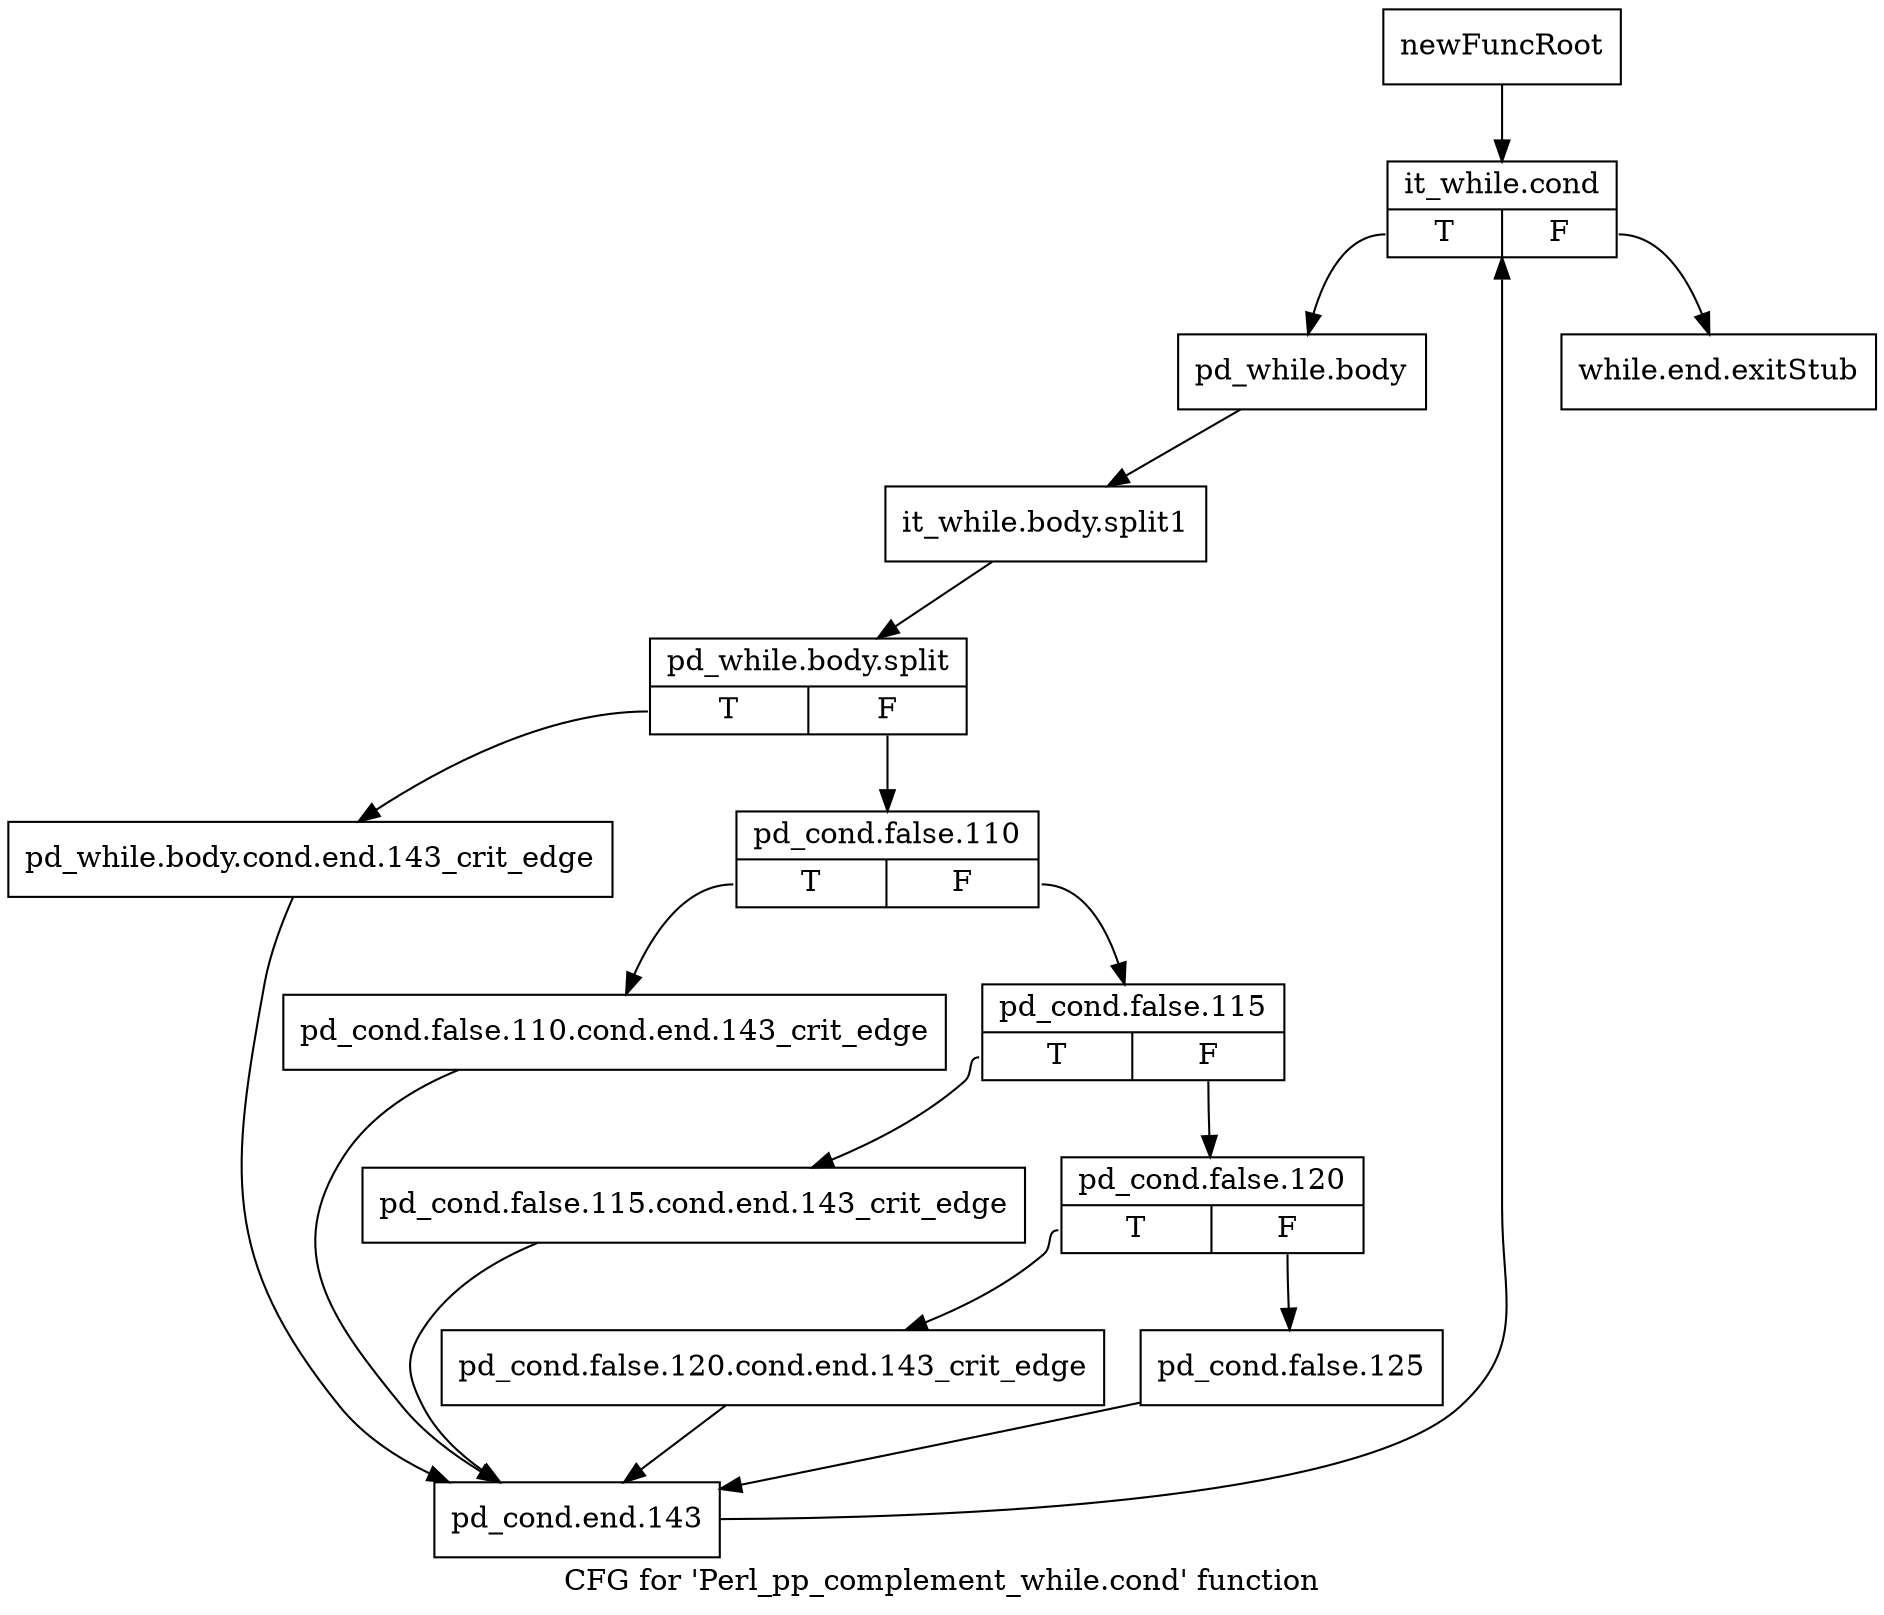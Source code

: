 digraph "CFG for 'Perl_pp_complement_while.cond' function" {
	label="CFG for 'Perl_pp_complement_while.cond' function";

	Node0x4e37530 [shape=record,label="{newFuncRoot}"];
	Node0x4e37530 -> Node0x4e375d0;
	Node0x4e37580 [shape=record,label="{while.end.exitStub}"];
	Node0x4e375d0 [shape=record,label="{it_while.cond|{<s0>T|<s1>F}}"];
	Node0x4e375d0:s0 -> Node0x4e37620;
	Node0x4e375d0:s1 -> Node0x4e37580;
	Node0x4e37620 [shape=record,label="{pd_while.body}"];
	Node0x4e37620 -> Node0x65af020;
	Node0x65af020 [shape=record,label="{it_while.body.split1}"];
	Node0x65af020 -> Node0x65af0c0;
	Node0x65af0c0 [shape=record,label="{pd_while.body.split|{<s0>T|<s1>F}}"];
	Node0x65af0c0:s0 -> Node0x4e378a0;
	Node0x65af0c0:s1 -> Node0x4e37670;
	Node0x4e37670 [shape=record,label="{pd_cond.false.110|{<s0>T|<s1>F}}"];
	Node0x4e37670:s0 -> Node0x4e37850;
	Node0x4e37670:s1 -> Node0x4e376c0;
	Node0x4e376c0 [shape=record,label="{pd_cond.false.115|{<s0>T|<s1>F}}"];
	Node0x4e376c0:s0 -> Node0x4e37800;
	Node0x4e376c0:s1 -> Node0x4e37710;
	Node0x4e37710 [shape=record,label="{pd_cond.false.120|{<s0>T|<s1>F}}"];
	Node0x4e37710:s0 -> Node0x4e377b0;
	Node0x4e37710:s1 -> Node0x4e37760;
	Node0x4e37760 [shape=record,label="{pd_cond.false.125}"];
	Node0x4e37760 -> Node0x4e378f0;
	Node0x4e377b0 [shape=record,label="{pd_cond.false.120.cond.end.143_crit_edge}"];
	Node0x4e377b0 -> Node0x4e378f0;
	Node0x4e37800 [shape=record,label="{pd_cond.false.115.cond.end.143_crit_edge}"];
	Node0x4e37800 -> Node0x4e378f0;
	Node0x4e37850 [shape=record,label="{pd_cond.false.110.cond.end.143_crit_edge}"];
	Node0x4e37850 -> Node0x4e378f0;
	Node0x4e378a0 [shape=record,label="{pd_while.body.cond.end.143_crit_edge}"];
	Node0x4e378a0 -> Node0x4e378f0;
	Node0x4e378f0 [shape=record,label="{pd_cond.end.143}"];
	Node0x4e378f0 -> Node0x4e375d0;
}
